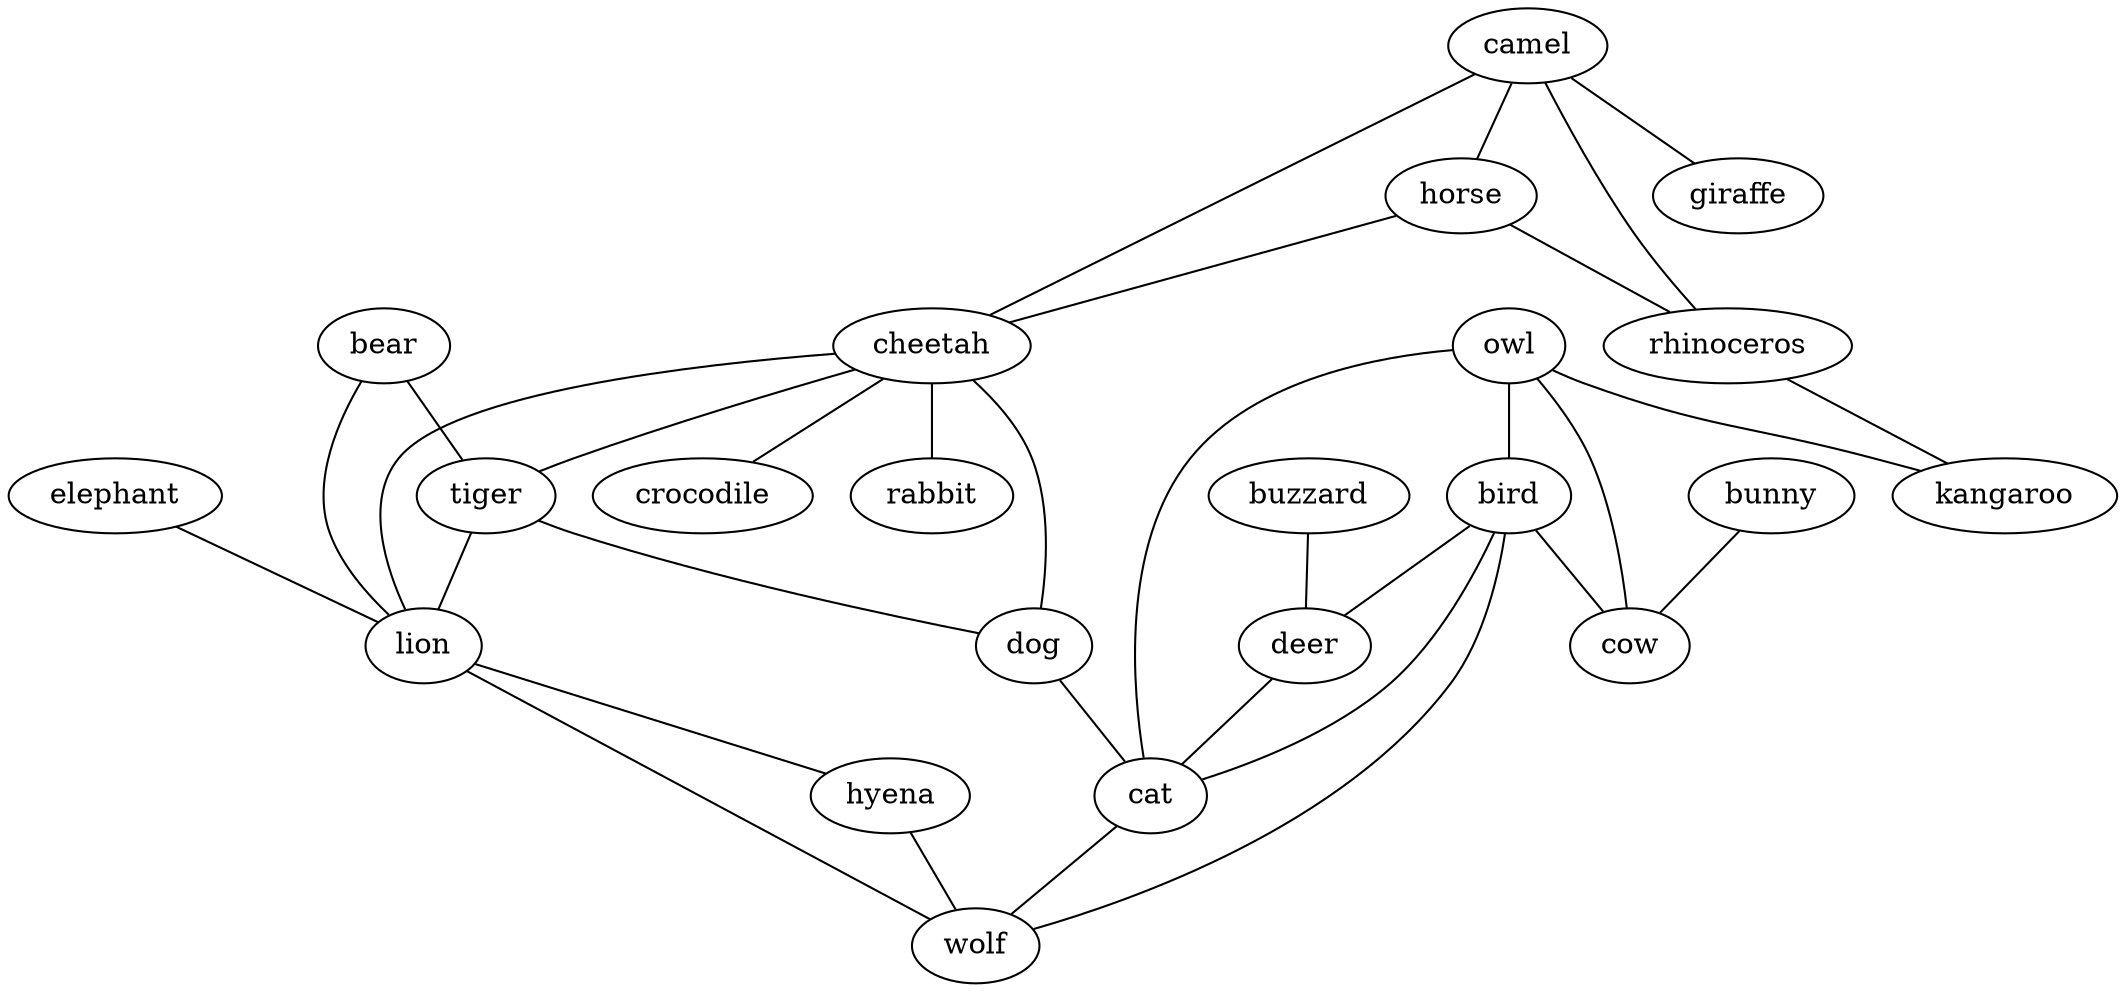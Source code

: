 strict graph G {
owl;
camel;
horse;
buzzard;
rhinoceros;
elephant;
cheetah;
bird;
deer;
kangaroo;
bear;
tiger;
giraffe;
rabbit;
bunny;
cow;
crocodile;
dog;
lion;
cat;
hyena;
wolf;
owl -- cow  [weight=1];
owl -- kangaroo  [weight=1];
owl -- cat  [weight=1];
owl -- bird  [weight=1];
camel -- horse  [weight=1];
camel -- rhinoceros  [weight=1];
camel -- giraffe  [weight=1];
camel -- cheetah  [weight=1];
horse -- rhinoceros  [weight=1];
horse -- cheetah  [weight=1];
buzzard -- deer  [weight=1];
rhinoceros -- kangaroo  [weight=1];
elephant -- lion  [weight=1];
cheetah -- crocodile  [weight=1];
cheetah -- dog  [weight=1];
cheetah -- tiger  [weight=1];
cheetah -- lion  [weight=1];
cheetah -- rabbit  [weight=1];
bird -- cow  [weight=1];
bird -- deer  [weight=1];
bird -- cat  [weight=1];
bird -- wolf  [weight=1];
deer -- cat  [weight=1];
bear -- tiger  [weight=1];
bear -- lion  [weight=1];
tiger -- dog  [weight=1];
tiger -- lion  [weight=1];
bunny -- cow  [weight=1];
dog -- cat  [weight=1];
lion -- hyena  [weight=1];
lion -- wolf  [weight=1];
cat -- wolf  [weight=1];
hyena -- wolf  [weight=1];
}
